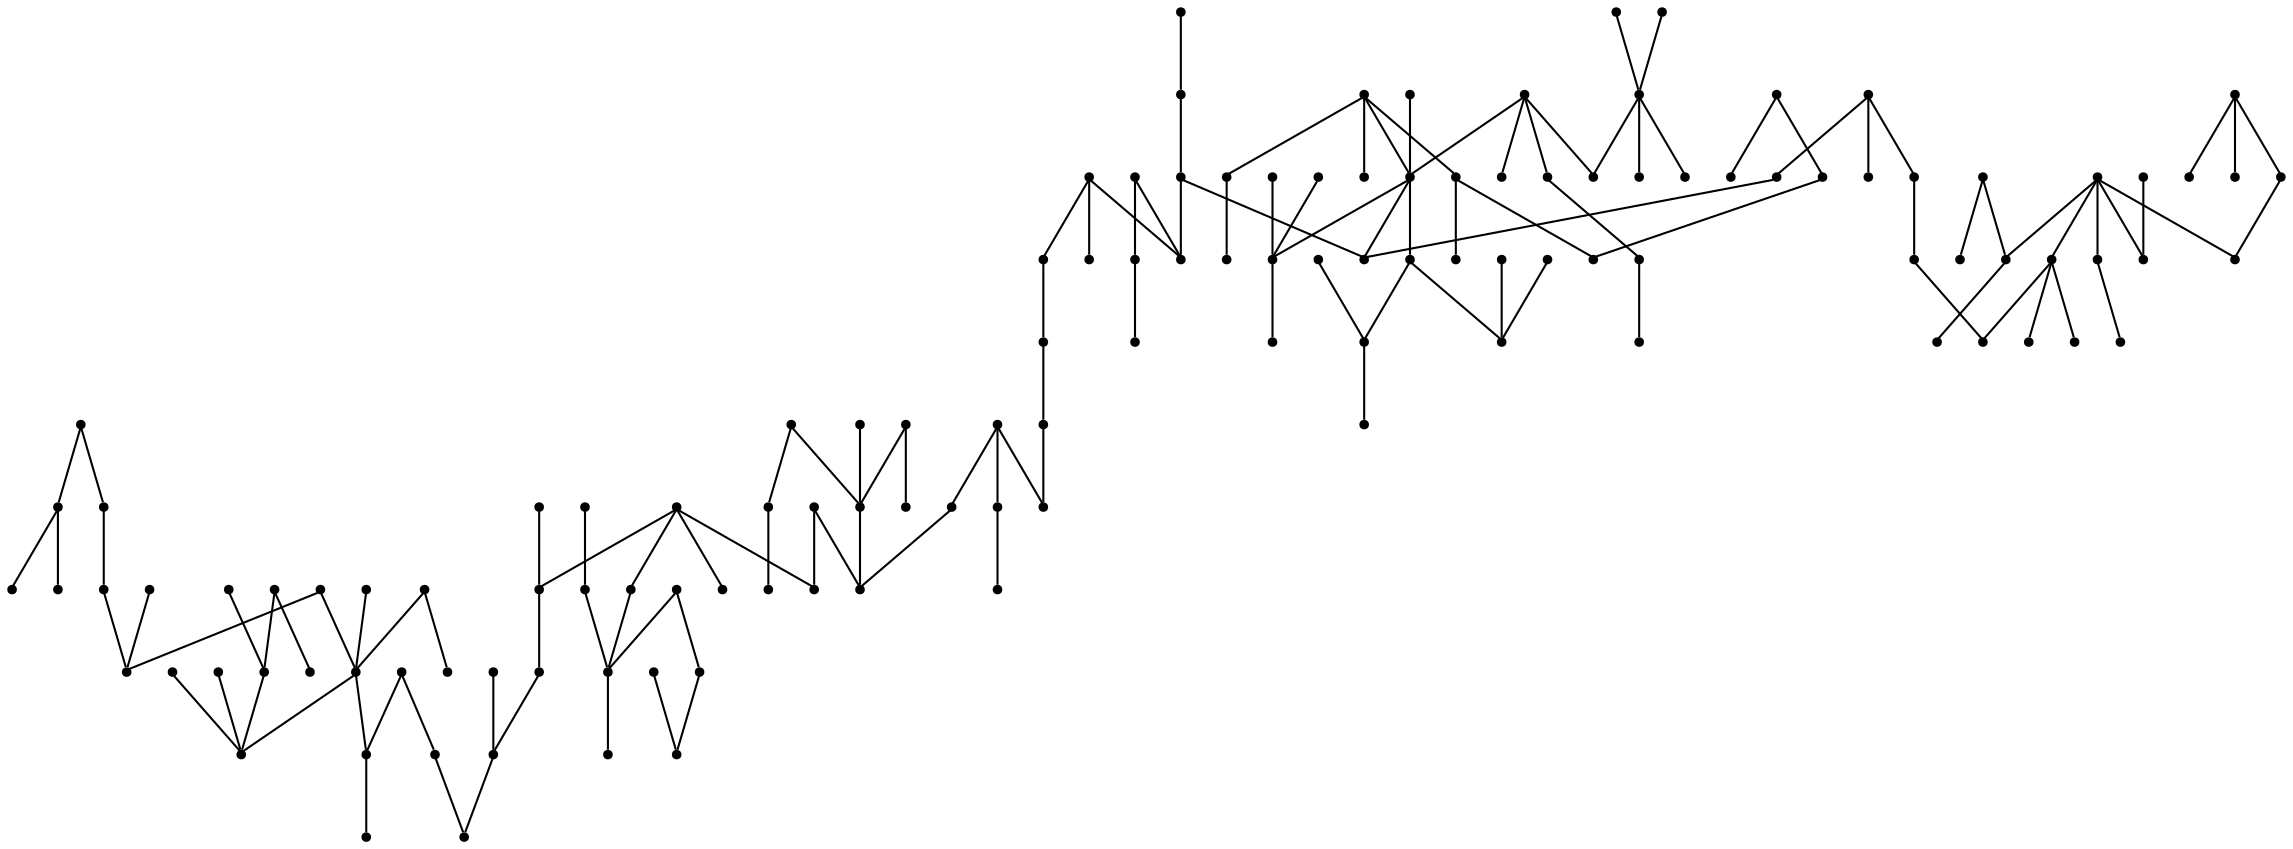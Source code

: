 graph {
  node [shape=point,comment="{\"directed\":false,\"doi\":\"10.1007/978-3-642-36763-2_37\",\"figure\":\"2 (5)\"}"]

  v0 [pos="1349.773042246562,2508.0547085949447"]
  v1 [pos="1358.8130170233344,2507.4546856883544"]
  v2 [pos="1355.432379233179,2501.041130118342"]
  v3 [pos="1323.8502700614529,2519.2191025919515"]
  v4 [pos="1318.671518147584,2524.0365819691488"]
  v5 [pos="1332.3136190999164,2517.1646791004196"]
  v6 [pos="1297.6605309119896,2536.1718481299768"]
  v7 [pos="1304.7448263393037,2582.925307437337"]
  v8 [pos="1316.428257606781,2586.421668129996"]
  v9 [pos="1292.0356464065922,2580.1915023504243"]
  v10 [pos="1304.3778421995523,2528.562316423134"]
  v11 [pos="1297.7105394996881,2585.8592897296267"]
  v12 [pos="1271.8251783191167,2572.6152911186828"]
  v13 [pos="1280.960971076899,2569.335640691566"]
  v14 [pos="1278.5926254426927,2580.5000346885736"]
  v15 [pos="1277.9880686992954,2549.011422653818"]
  v16 [pos="1250.7183731025125,2568.3021972538913"]
  v17 [pos="1254.8587787679865,2576.07833133624"]
  v18 [pos="1257.2605907089733,2584.3504572235265"]
  v19 [pos="1251.8525373319171,2559.0256243729114"]
  v20 [pos="1216.456128113353,2581.404265902192"]
  v21 [pos="1219.5333741090556,2587.0885863415588"]
  v22 [pos="1179.7630585674435,2595.2566811271945"]
  v23 [pos="1151.3549995468688,2605.433161190673"]
  v24 [pos="1119.5821133392474,2616.4098413661186"]
  v25 [pos="1102.1185228102936,2625.398993355007"]
  v26 [pos="1095.277176227924,2624.423797160066"]
  v27 [pos="1095.0894849636616,2734.866928252646"]
  v28 [pos="1090.2433283324813,2725.9446715687327"]
  v29 [pos="1081.8548967393297,2711.0379558147715"]
  v30 [pos="1074.320396774415,2698.2942730398854"]
  v31 [pos="1061.9197462868647,2679.737057601577"]
  v32 [pos="1066.4354708567066,2633.029382153135"]
  v33 [pos="1063.470903243719,2705.537025165846"]
  v34 [pos="1063.0174379680527,2695.4645762040186"]
  v35 [pos="1071.05545951445,2684.879602377088"]
  v36 [pos="1058.729949156762,2640.1179952874068"]
  v37 [pos="1049.8068519570913,2639.7931842438647"]
  v38 [pos="1052.1710620210683,2662.9926286216255"]
  v39 [pos="1041.6175957886085,2640.7014851338317"]
  v40 [pos="1041.5759219655265,2648.102700282601"]
  v41 [pos="1009.3954434997079,2636.8383448602904"]
  v42 [pos="1000.8215315817622,2636.450962542895"]
  v43 [pos="1015.1610169231055,2639.5930070384866"]
  v44 [pos="998.4615207121724,2664.121963808255"]
  v45 [pos="996.3474808350023,2655.1162787592025"]
  v46 [pos="992.5562286391746,2675.311284572895"]
  v47 [pos="990.0846369035844,2687.8257936984223"]
  v48 [pos="987.4785914174171,2699.686102350974"]
  v49 [pos="985.1727883299126,2665.19305175215"]
  v50 [pos="978.2135779960018,2671.9232790130077"]
  v51 [pos="974.5275760625151,2619.9357072123025"]
  v52 [pos="945.7860628331271,2602.374545060219"]
  v53 [pos="926.5221313349513,2587.138694231596"]
  v54 [pos="941.2202660514293,2611.567435221289"]
  v55 [pos="935.9539672970094,2618.6145885277638"]
  v56 [pos="904.8731846733364,2569.4315324405206"]
  v57 [pos="889.787324341802,2556.291819285999"]
  v58 [pos="876.8196394576672,2314.7481343120808"]
  v59 [pos="881.0143165293841,2305.179816507888"]
  v60 [pos="869.3267496916773,2330.9090734456067"]
  v61 [pos="871.820180419287,2539.4766796794984"]
  v62 [pos="862.4759549219372,2345.0364461788854"]
  v63 [pos="858.6815374242798,2526.978703614135"]
  v64 [pos="858.3646891205416,2533.408792244312"]
  v65 [pos="840.4225494918758,2505.5167566822897"]
  v66 [pos="851.126105111588,2366.1107564385634"]
  v67 [pos="861.7629826143691,2358.459510549151"]
  v68 [pos="842.9327133728757,2371.7116485127917"]
  v69 [pos="846.5561727596607,2360.435910714445"]
  v70 [pos="839.3593261979465,2416.7939969696668"]
  v71 [pos="830.3069447104856,2412.5348263164897"]
  v72 [pos="838.6838285190736,2409.513600337485"]
  v73 [pos="838.1626194218401,2382.246768804457"]
  v74 [pos="815.7005560289454,2408.4010525657923"]
  v75 [pos="846.7354656351496,2382.788544468313"]
  v76 [pos="834.4140749416517,2519.9651251375335"]
  v77 [pos="828.4139351560439,2530.5417052569965"]
  v78 [pos="832.4585228405081,2421.0821640668246"]
  v79 [pos="823.4520143705162,2539.5766411048007"]
  v80 [pos="827.4924028605935,2480.925228638668"]
  v81 [pos="814.2578782604189,2445.6238385751803"]
  v82 [pos="823.935685214897,2358.180229009755"]
  v83 [pos="818.1857156160962,2369.927858498416"]
  v84 [pos="821.5714751509203,2487.055432992936"]
  v85 [pos="818.1439781688567,2355.963272819066"]
  v86 [pos="816.1258835210115,2493.944123276602"]
  v87 [pos="814.1870009491008,2383.8303816134553"]
  v88 [pos="808.1075854634012,2370.0031475108576"]
  v89 [pos="809.6128694027868,2410.3471209245536"]
  v90 [pos="806.5481573660876,2356.003969582548"]
  v91 [pos="801.0692266777133,2359.071996839557"]
  v92 [pos="795.7570549058245,2389.6520536295743"]
  v93 [pos="784.9992915040269,2371.8573937970123"]
  v94 [pos="785.1285121676599,2390.464717125358"]
  v95 [pos="774.3582784310164,2376.012278993766"]
  v96 [pos="790.778464591064,2453.795748682392"]
  v97 [pos="779.5036276622625,2359.2272168390255"]
  v98 [pos="774.6417876762889,2346.79403765177"]
  v99 [pos="771.8898519972558,2458.4257685927996"]
  v100 [pos="746.6299799078591,2464.4392241068285"]
  v101 [pos="763.1209797550674,2463.6140972272283"]
  v102 [pos="758.8554253720324,2364.4480392955466"]
  v103 [pos="753.9435767983605,2351.941669522716"]
  v104 [pos="748.4395781919796,2353.340811533493"]
  v105 [pos="726.4653848378528,2468.9441014695285"]
  v106 [pos="746.0962368516224,2364.014618764462"]
  v107 [pos="745.5082860133004,2358.075943553332"]
  v108 [pos="699.2749649411618,2474.849201850786"]
  v109 [pos="676.2416838633352,2479.7501095931216"]
  v110 [pos="667.8689992491343,2475.32433656444"]
  v111 [pos="670.6376680815574,2487.3222511485155"]
  v112 [pos="645.6613052374332,2486.02605923161"]
  v113 [pos="631.1884000380703,2477.1121962551642"]
  v114 [pos="641.5667089652705,2497.6363371435186"]
  v115 [pos="635.3705431507839,2486.576228602934"]
  v116 [pos="627.581610180518,2494.62325051721"]
  v117 [pos="636.0043670065749,2507.425434889602"]
  v118 [pos="624.1458420579955,2487.2764672895983"]
  v119 [pos="622.2903071322489,2469.2274526852734"]
  v120 [pos="613.3422056387292,2471.5237675647522"]
  v121 [pos="603.1723294510963,2468.244117137636"]
  v122 [pos="605.5490734740764,2502.733098060112"]
  v123 [pos="591.3638767143727,2507.517256962208"]
  v124 [pos="577.9791991027881,2508.213171617753"]
  v125 [pos="580.3350744021486,2514.968325646243"]

  v0 -- v1 [id="-1",pos="1349.773042246562,2508.0547085949447 1358.8130170233344,2507.4546856883544 1358.8130170233344,2507.4546856883544 1358.8130170233344,2507.4546856883544"]
  v123 -- v125 [id="-2",pos="591.3638767143727,2507.517256962208 580.3350744021486,2514.968325646243 580.3350744021486,2514.968325646243 580.3350744021486,2514.968325646243"]
  v123 -- v124 [id="-3",pos="591.3638767143727,2507.517256962208 577.9791991027881,2508.213171617753 577.9791991027881,2508.213171617753 577.9791991027881,2508.213171617753"]
  v123 -- v122 [id="-4",pos="591.3638767143727,2507.517256962208 605.5490734740764,2502.733098060112 605.5490734740764,2502.733098060112 605.5490734740764,2502.733098060112"]
  v122 -- v116 [id="-5",pos="605.5490734740764,2502.733098060112 627.581610180518,2494.62325051721 627.581610180518,2494.62325051721 627.581610180518,2494.62325051721"]
  v120 -- v113 [id="-6",pos="613.3422056387292,2471.5237675647522 631.1884000380703,2477.1121962551642 631.1884000380703,2477.1121962551642 631.1884000380703,2477.1121962551642"]
  v120 -- v121 [id="-7",pos="613.3422056387292,2471.5237675647522 603.1723294510963,2468.244117137636 603.1723294510963,2468.244117137636 603.1723294510963,2468.244117137636"]
  v113 -- v119 [id="-8",pos="631.1884000380703,2477.1121962551642 622.2903071322489,2469.2274526852734 622.2903071322489,2469.2274526852734 622.2903071322489,2469.2274526852734"]
  v115 -- v118 [id="-9",pos="635.3705431507839,2486.576228602934 624.1458420579955,2487.2764672895983 624.1458420579955,2487.2764672895983 624.1458420579955,2487.2764672895983"]
  v117 -- v114 [id="-10",pos="636.0043670065749,2507.425434889602 641.5667089652705,2497.6363371435186 641.5667089652705,2497.6363371435186 641.5667089652705,2497.6363371435186"]
  v112 -- v116 [id="-11",pos="645.6613052374332,2486.02605923161 627.581610180518,2494.62325051721 627.581610180518,2494.62325051721 627.581610180518,2494.62325051721"]
  v112 -- v115 [id="-12",pos="645.6613052374332,2486.02605923161 635.3705431507839,2486.576228602934 635.3705431507839,2486.576228602934 635.3705431507839,2486.576228602934"]
  v112 -- v114 [id="-13",pos="645.6613052374332,2486.02605923161 641.5667089652705,2497.6363371435186 641.5667089652705,2497.6363371435186 641.5667089652705,2497.6363371435186"]
  v112 -- v109 [id="-14",pos="645.6613052374332,2486.02605923161 676.2416838633352,2479.7501095931216 676.2416838633352,2479.7501095931216 676.2416838633352,2479.7501095931216"]
  v112 -- v113 [id="-15",pos="645.6613052374332,2486.02605923161 631.1884000380703,2477.1121962551642 631.1884000380703,2477.1121962551642 631.1884000380703,2477.1121962551642"]
  v109 -- v111 [id="-16",pos="676.2416838633352,2479.7501095931216 670.6376680815574,2487.3222511485155 670.6376680815574,2487.3222511485155 670.6376680815574,2487.3222511485155"]
  v109 -- v108 [id="-17",pos="676.2416838633352,2479.7501095931216 699.2749649411618,2474.849201850786 699.2749649411618,2474.849201850786 699.2749649411618,2474.849201850786"]
  v109 -- v110 [id="-18",pos="676.2416838633352,2479.7501095931216 667.8689992491343,2475.32433656444 667.8689992491343,2475.32433656444 667.8689992491343,2475.32433656444"]
  v105 -- v108 [id="-19",pos="726.4653848378528,2468.9441014695285 699.2749649411618,2474.849201850786 699.2749649411618,2474.849201850786 699.2749649411618,2474.849201850786"]
  v107 -- v102 [id="-20",pos="745.5082860133004,2358.075943553332 758.8554253720324,2364.4480392955466 758.8554253720324,2364.4480392955466 758.8554253720324,2364.4480392955466"]
  v106 -- v102 [id="-21",pos="746.0962368516224,2364.014618764462 758.8554253720324,2364.4480392955466 758.8554253720324,2364.4480392955466 758.8554253720324,2364.4480392955466"]
  v100 -- v105 [id="-22",pos="746.6299799078591,2464.4392241068285 726.4653848378528,2468.9441014695285 726.4653848378528,2468.9441014695285 726.4653848378528,2468.9441014695285"]
  v102 -- v104 [id="-23",pos="758.8554253720324,2364.4480392955466 748.4395781919796,2353.340811533493 748.4395781919796,2353.340811533493 748.4395781919796,2353.340811533493"]
  v102 -- v95 [id="-24",pos="758.8554253720324,2364.4480392955466 774.3582784310164,2376.012278993766 774.3582784310164,2376.012278993766 774.3582784310164,2376.012278993766"]
  v102 -- v103 [id="-25",pos="758.8554253720324,2364.4480392955466 753.9435767983605,2351.941669522716 753.9435767983605,2351.941669522716 753.9435767983605,2351.941669522716"]
  v99 -- v96 [id="-26",pos="771.8898519972558,2458.4257685927996 790.778464591064,2453.795748682392 790.778464591064,2453.795748682392 790.778464591064,2453.795748682392"]
  v99 -- v101 [id="-27",pos="771.8898519972558,2458.4257685927996 763.1209797550674,2463.6140972272283 763.1209797550674,2463.6140972272283 763.1209797550674,2463.6140972272283"]
  v99 -- v100 [id="-28",pos="771.8898519972558,2458.4257685927996 746.6299799078591,2464.4392241068285 746.6299799078591,2464.4392241068285 746.6299799078591,2464.4392241068285"]
  v97 -- v98 [id="-29",pos="779.5036276622625,2359.2272168390255 774.6417876762889,2346.79403765177 774.6417876762889,2346.79403765177 774.6417876762889,2346.79403765177"]
  v93 -- v97 [id="-30",pos="784.9992915040269,2371.8573937970123 779.5036276622625,2359.2272168390255 779.5036276622625,2359.2272168390255 779.5036276622625,2359.2272168390255"]
  v96 -- v81 [id="-31",pos="790.778464591064,2453.795748682392 814.2578782604189,2445.6238385751803 814.2578782604189,2445.6238385751803 814.2578782604189,2445.6238385751803"]
  v92 -- v95 [id="-32",pos="795.7570549058245,2389.6520536295743 774.3582784310164,2376.012278993766 774.3582784310164,2376.012278993766 774.3582784310164,2376.012278993766"]
  v92 -- v94 [id="-33",pos="795.7570549058245,2389.6520536295743 785.1285121676599,2390.464717125358 785.1285121676599,2390.464717125358 785.1285121676599,2390.464717125358"]
  v92 -- v93 [id="-34",pos="795.7570549058245,2389.6520536295743 784.9992915040269,2371.8573937970123 784.9992915040269,2371.8573937970123 784.9992915040269,2371.8573937970123"]
  v92 -- v74 [id="-35",pos="795.7570549058245,2389.6520536295743 815.7005560289454,2408.4010525657923 815.7005560289454,2408.4010525657923 815.7005560289454,2408.4010525657923"]
  v91 -- v88 [id="-36",pos="801.0692266777133,2359.071996839557 808.1075854634012,2370.0031475108576 808.1075854634012,2370.0031475108576 808.1075854634012,2370.0031475108576"]
  v90 -- v88 [id="-37",pos="806.5481573660876,2356.003969582548 808.1075854634012,2370.0031475108576 808.1075854634012,2370.0031475108576 808.1075854634012,2370.0031475108576"]
  v89 -- v74 [id="-38",pos="809.6128694027868,2410.3471209245536 815.7005560289454,2408.4010525657923 815.7005560289454,2408.4010525657923 815.7005560289454,2408.4010525657923"]
  v87 -- v83 [id="-39",pos="814.1870009491008,2383.8303816134553 818.1857156160962,2369.927858498416 818.1857156160962,2369.927858498416 818.1857156160962,2369.927858498416"]
  v87 -- v88 [id="-40",pos="814.1870009491008,2383.8303816134553 808.1075854634012,2370.0031475108576 808.1075854634012,2370.0031475108576 808.1075854634012,2370.0031475108576"]
  v74 -- v87 [id="-41",pos="815.7005560289454,2408.4010525657923 814.1870009491008,2383.8303816134553 814.1870009491008,2383.8303816134553 814.1870009491008,2383.8303816134553"]
  v74 -- v81 [id="-42",pos="815.7005560289454,2408.4010525657923 814.2578782604189,2445.6238385751803 814.2578782604189,2445.6238385751803 814.2578782604189,2445.6238385751803"]
  v74 -- v71 [id="-43",pos="815.7005560289454,2408.4010525657923 830.3069447104856,2412.5348263164897 830.3069447104856,2412.5348263164897 830.3069447104856,2412.5348263164897"]
  v86 -- v84 [id="-44",pos="816.1258835210115,2493.944123276602 821.5714751509203,2487.055432992936 821.5714751509203,2487.055432992936 821.5714751509203,2487.055432992936"]
  v83 -- v85 [id="-45",pos="818.1857156160962,2369.927858498416 818.1439781688567,2355.963272819066 818.1439781688567,2355.963272819066 818.1439781688567,2355.963272819066"]
  v84 -- v80 [id="-46",pos="821.5714751509203,2487.055432992936 827.4924028605935,2480.925228638668 827.4924028605935,2480.925228638668 827.4924028605935,2480.925228638668"]
  v82 -- v83 [id="-47",pos="823.935685214897,2358.180229009755 818.1857156160962,2369.927858498416 818.1857156160962,2369.927858498416 818.1857156160962,2369.927858498416"]
  v80 -- v65 [id="-48",pos="827.4924028605935,2480.925228638668 840.4225494918758,2505.5167566822897 840.4225494918758,2505.5167566822897 840.4225494918758,2505.5167566822897"]
  v80 -- v81 [id="-49",pos="827.4924028605935,2480.925228638668 814.2578782604189,2445.6238385751803 814.2578782604189,2445.6238385751803 814.2578782604189,2445.6238385751803"]
  v77 -- v79 [id="-50",pos="828.4139351560439,2530.5417052569965 823.4520143705162,2539.5766411048007 823.4520143705162,2539.5766411048007 823.4520143705162,2539.5766411048007"]
  v71 -- v78 [id="-51",pos="830.3069447104856,2412.5348263164897 832.4585228405081,2421.0821640668246 832.4585228405081,2421.0821640668246 832.4585228405081,2421.0821640668246"]
  v76 -- v65 [id="-52",pos="834.4140749416517,2519.9651251375335 840.4225494918758,2505.5167566822897 840.4225494918758,2505.5167566822897 840.4225494918758,2505.5167566822897"]
  v76 -- v77 [id="-53",pos="834.4140749416517,2519.9651251375335 828.4139351560439,2530.5417052569965 828.4139351560439,2530.5417052569965 828.4139351560439,2530.5417052569965"]
  v73 -- v68 [id="-54",pos="838.1626194218401,2382.246768804457 842.9327133728757,2371.7116485127917 842.9327133728757,2371.7116485127917 842.9327133728757,2371.7116485127917"]
  v73 -- v75 [id="-55",pos="838.1626194218401,2382.246768804457 846.7354656351496,2382.788544468313 846.7354656351496,2382.788544468313 846.7354656351496,2382.788544468313"]
  v73 -- v74 [id="-56",pos="838.1626194218401,2382.246768804457 815.7005560289454,2408.4010525657923 815.7005560289454,2408.4010525657923 815.7005560289454,2408.4010525657923"]
  v73 -- v66 [id="-57",pos="838.1626194218401,2382.246768804457 851.126105111588,2366.1107564385634 851.126105111588,2366.1107564385634 851.126105111588,2366.1107564385634"]
  v72 -- v71 [id="-58",pos="838.6838285190736,2409.513600337485 830.3069447104856,2412.5348263164897 830.3069447104856,2412.5348263164897 830.3069447104856,2412.5348263164897"]
  v70 -- v71 [id="-59",pos="839.3593261979465,2416.7939969696668 830.3069447104856,2412.5348263164897 830.3069447104856,2412.5348263164897 830.3069447104856,2412.5348263164897"]
  v68 -- v69 [id="-60",pos="842.9327133728757,2371.7116485127917 846.5561727596607,2360.435910714445 846.5561727596607,2360.435910714445 846.5561727596607,2360.435910714445"]
  v66 -- v67 [id="-61",pos="851.126105111588,2366.1107564385634 861.7629826143691,2358.459510549151 861.7629826143691,2358.459510549151 861.7629826143691,2358.459510549151"]
  v66 -- v62 [id="-62",pos="851.126105111588,2366.1107564385634 862.4759549219372,2345.0364461788854 862.4759549219372,2345.0364461788854 862.4759549219372,2345.0364461788854"]
  v63 -- v65 [id="-63",pos="858.6815374242798,2526.978703614135 840.4225494918758,2505.5167566822897 840.4225494918758,2505.5167566822897 840.4225494918758,2505.5167566822897"]
  v63 -- v61 [id="-64",pos="858.6815374242798,2526.978703614135 871.820180419287,2539.4766796794984 871.820180419287,2539.4766796794984 871.820180419287,2539.4766796794984"]
  v63 -- v64 [id="-65",pos="858.6815374242798,2526.978703614135 858.3646891205416,2533.408792244312 858.3646891205416,2533.408792244312 858.3646891205416,2533.408792244312"]
  v60 -- v62 [id="-66",pos="869.3267496916773,2330.9090734456067 862.4759549219372,2345.0364461788854 862.4759549219372,2345.0364461788854 862.4759549219372,2345.0364461788854"]
  v61 -- v57 [id="-67",pos="871.820180419287,2539.4766796794984 889.787324341802,2556.291819285999 889.787324341802,2556.291819285999 889.787324341802,2556.291819285999"]
  v58 -- v60 [id="-68",pos="876.8196394576672,2314.7481343120808 869.3267496916773,2330.9090734456067 869.3267496916773,2330.9090734456067 869.3267496916773,2330.9090734456067"]
  v58 -- v59 [id="-69",pos="876.8196394576672,2314.7481343120808 881.0143165293841,2305.179816507888 881.0143165293841,2305.179816507888 881.0143165293841,2305.179816507888"]
  v57 -- v56 [id="-70",pos="889.787324341802,2556.291819285999 904.8731846733364,2569.4315324405206 904.8731846733364,2569.4315324405206 904.8731846733364,2569.4315324405206"]
  v56 -- v53 [id="-71",pos="904.8731846733364,2569.4315324405206 926.5221313349513,2587.138694231596 926.5221313349513,2587.138694231596 926.5221313349513,2587.138694231596"]
  v54 -- v55 [id="-72",pos="941.2202660514293,2611.567435221289 935.9539672970094,2618.6145885277638 935.9539672970094,2618.6145885277638 935.9539672970094,2618.6145885277638"]
  v52 -- v51 [id="-73",pos="945.7860628331271,2602.374545060219 974.5275760625151,2619.9357072123025 974.5275760625151,2619.9357072123025 974.5275760625151,2619.9357072123025"]
  v52 -- v54 [id="-74",pos="945.7860628331271,2602.374545060219 941.2202660514293,2611.567435221289 941.2202660514293,2611.567435221289 941.2202660514293,2611.567435221289"]
  v52 -- v53 [id="-75",pos="945.7860628331271,2602.374545060219 926.5221313349513,2587.138694231596 926.5221313349513,2587.138694231596 926.5221313349513,2587.138694231596"]
  v51 -- v42 [id="-76",pos="974.5275760625151,2619.9357072123025 1000.8215315817622,2636.450962542895 1000.8215315817622,2636.450962542895 1000.8215315817622,2636.450962542895"]
  v49 -- v50 [id="-77",pos="985.1727883299126,2665.19305175215 978.2135779960018,2671.9232790130077 978.2135779960018,2671.9232790130077 978.2135779960018,2671.9232790130077"]
  v49 -- v45 [id="-78",pos="985.1727883299126,2665.19305175215 996.3474808350023,2655.1162787592025 996.3474808350023,2655.1162787592025 996.3474808350023,2655.1162787592025"]
  v47 -- v48 [id="-79",pos="990.0846369035844,2687.8257936984223 987.4785914174171,2699.686102350974 987.4785914174171,2699.686102350974 987.4785914174171,2699.686102350974"]
  v46 -- v47 [id="-80",pos="992.5562286391746,2675.311284572895 990.0846369035844,2687.8257936984223 990.0846369035844,2687.8257936984223 990.0846369035844,2687.8257936984223"]
  v46 -- v45 [id="-81",pos="992.5562286391746,2675.311284572895 996.3474808350023,2655.1162787592025 996.3474808350023,2655.1162787592025 996.3474808350023,2655.1162787592025"]
  v45 -- v42 [id="-82",pos="996.3474808350023,2655.1162787592025 1000.8215315817622,2636.450962542895 1000.8215315817622,2636.450962542895 1000.8215315817622,2636.450962542895"]
  v44 -- v45 [id="-83",pos="998.4615207121724,2664.121963808255 996.3474808350023,2655.1162787592025 996.3474808350023,2655.1162787592025 996.3474808350023,2655.1162787592025"]
  v41 -- v43 [id="-84",pos="1009.3954434997079,2636.8383448602904 1015.1610169231055,2639.5930070384866 1015.1610169231055,2639.5930070384866 1015.1610169231055,2639.5930070384866"]
  v41 -- v42 [id="-85",pos="1009.3954434997079,2636.8383448602904 1000.8215315817622,2636.450962542895 1000.8215315817622,2636.450962542895 1000.8215315817622,2636.450962542895"]
  v39 -- v43 [id="-86",pos="1041.6175957886085,2640.7014851338317 1015.1610169231055,2639.5930070384866 1015.1610169231055,2639.5930070384866 1015.1610169231055,2639.5930070384866"]
  v39 -- v37 [id="-89",pos="1041.6175957886085,2640.7014851338317 1049.8068519570913,2639.7931842438647 1049.8068519570913,2639.7931842438647 1049.8068519570913,2639.7931842438647"]
  v37 -- v32 [id="-90",pos="1049.8068519570913,2639.7931842438647 1066.4354708567066,2633.029382153135 1066.4354708567066,2633.029382153135 1066.4354708567066,2633.029382153135"]
  v39 -- v38 [id="-91",pos="1041.6175957886085,2640.7014851338317 1052.1710620210683,2662.9926286216255 1052.1710620210683,2662.9926286216255 1052.1710620210683,2662.9926286216255"]
  v39 -- v40 [id="-92",pos="1041.6175957886085,2640.7014851338317 1041.5759219655265,2648.102700282601 1041.5759219655265,2648.102700282601 1041.5759219655265,2648.102700282601"]
  v38 -- v31 [id="-94",pos="1052.1710620210683,2662.9926286216255 1061.9197462868647,2679.737057601577 1061.9197462868647,2679.737057601577 1061.9197462868647,2679.737057601577"]
  v36 -- v37 [id="-95",pos="1058.729949156762,2640.1179952874068 1049.8068519570913,2639.7931842438647 1049.8068519570913,2639.7931842438647 1049.8068519570913,2639.7931842438647"]
  v31 -- v35 [id="-96",pos="1061.9197462868647,2679.737057601577 1071.05545951445,2684.879602377088 1071.05545951445,2684.879602377088 1071.05545951445,2684.879602377088"]
  v34 -- v31 [id="-97",pos="1063.0174379680527,2695.4645762040186 1061.9197462868647,2679.737057601577 1061.9197462868647,2679.737057601577 1061.9197462868647,2679.737057601577"]
  v33 -- v34 [id="-98",pos="1063.470903243719,2705.537025165846 1063.0174379680527,2695.4645762040186 1063.0174379680527,2695.4645762040186 1063.0174379680527,2695.4645762040186"]
  v32 -- v26 [id="-99",pos="1066.4354708567066,2633.029382153135 1095.277176227924,2624.423797160066 1095.277176227924,2624.423797160066 1095.277176227924,2624.423797160066"]
  v30 -- v29 [id="-100",pos="1074.320396774415,2698.2942730398854 1081.8548967393297,2711.0379558147715 1081.8548967393297,2711.0379558147715 1081.8548967393297,2711.0379558147715"]
  v30 -- v31 [id="-101",pos="1074.320396774415,2698.2942730398854 1061.9197462868647,2679.737057601577 1061.9197462868647,2679.737057601577 1061.9197462868647,2679.737057601577"]
  v29 -- v28 [id="-102",pos="1081.8548967393297,2711.0379558147715 1090.2433283324813,2725.9446715687327 1090.2433283324813,2725.9446715687327 1090.2433283324813,2725.9446715687327"]
  v27 -- v28 [id="-103",pos="1095.0894849636616,2734.866928252646 1090.2433283324813,2725.9446715687327 1090.2433283324813,2725.9446715687327 1090.2433283324813,2725.9446715687327"]
  v26 -- v24 [id="-104",pos="1095.277176227924,2624.423797160066 1119.5821133392474,2616.4098413661186 1119.5821133392474,2616.4098413661186 1119.5821133392474,2616.4098413661186"]
  v25 -- v26 [id="-105",pos="1102.1185228102936,2625.398993355007 1095.277176227924,2624.423797160066 1095.277176227924,2624.423797160066 1095.277176227924,2624.423797160066"]
  v23 -- v24 [id="-106",pos="1151.3549995468688,2605.433161190673 1119.5821133392474,2616.4098413661186 1119.5821133392474,2616.4098413661186 1119.5821133392474,2616.4098413661186"]
  v22 -- v20 [id="-107",pos="1179.7630585674435,2595.2566811271945 1216.456128113353,2581.404265902192 1216.456128113353,2581.404265902192 1216.456128113353,2581.404265902192"]
  v22 -- v23 [id="-108",pos="1179.7630585674435,2595.2566811271945 1151.3549995468688,2605.433161190673 1151.3549995468688,2605.433161190673 1151.3549995468688,2605.433161190673"]
  v20 -- v21 [id="-109",pos="1216.456128113353,2581.404265902192 1219.5333741090556,2587.0885863415588 1219.5333741090556,2587.0885863415588 1219.5333741090556,2587.0885863415588"]
  v16 -- v12 [id="-110",pos="1250.7183731025125,2568.3021972538913 1271.8251783191167,2572.6152911186828 1271.8251783191167,2572.6152911186828 1271.8251783191167,2572.6152911186828"]
  v16 -- v20 [id="-111",pos="1250.7183731025125,2568.3021972538913 1216.456128113353,2581.404265902192 1216.456128113353,2581.404265902192 1216.456128113353,2581.404265902192"]
  v19 -- v16 [id="-112",pos="1251.8525373319171,2559.0256243729114 1250.7183731025125,2568.3021972538913 1250.7183731025125,2568.3021972538913 1250.7183731025125,2568.3021972538913"]
  v17 -- v16 [id="-113",pos="1254.8587787679865,2576.07833133624 1250.7183731025125,2568.3021972538913 1250.7183731025125,2568.3021972538913 1250.7183731025125,2568.3021972538913"]
  v17 -- v18 [id="-114",pos="1254.8587787679865,2576.07833133624 1257.2605907089733,2584.3504572235265 1257.2605907089733,2584.3504572235265 1257.2605907089733,2584.3504572235265"]
  v15 -- v16 [id="-115",pos="1277.9880686992954,2549.011422653818 1250.7183731025125,2568.3021972538913 1250.7183731025125,2568.3021972538913 1250.7183731025125,2568.3021972538913"]
  v15 -- v6 [id="-116",pos="1277.9880686992954,2549.011422653818 1297.6605309119896,2536.1718481299768 1297.6605309119896,2536.1718481299768 1297.6605309119896,2536.1718481299768"]
  v14 -- v12 [id="-117",pos="1278.5926254426927,2580.5000346885736 1271.8251783191167,2572.6152911186828 1271.8251783191167,2572.6152911186828 1271.8251783191167,2572.6152911186828"]
  v13 -- v12 [id="-118",pos="1280.960971076899,2569.335640691566 1271.8251783191167,2572.6152911186828 1271.8251783191167,2572.6152911186828 1271.8251783191167,2572.6152911186828"]
  v9 -- v12 [id="-119",pos="1292.0356464065922,2580.1915023504243 1271.8251783191167,2572.6152911186828 1271.8251783191167,2572.6152911186828 1271.8251783191167,2572.6152911186828"]
  v11 -- v9 [id="-120",pos="1297.7105394996881,2585.8592897296267 1292.0356464065922,2580.1915023504243 1292.0356464065922,2580.1915023504243 1292.0356464065922,2580.1915023504243"]
  v10 -- v6 [id="-121",pos="1304.3778421995523,2528.562316423134 1297.6605309119896,2536.1718481299768 1297.6605309119896,2536.1718481299768 1297.6605309119896,2536.1718481299768"]
  v7 -- v9 [id="-122",pos="1304.7448263393037,2582.925307437337 1292.0356464065922,2580.1915023504243 1292.0356464065922,2580.1915023504243 1292.0356464065922,2580.1915023504243"]
  v7 -- v8 [id="-123",pos="1304.7448263393037,2582.925307437337 1316.428257606781,2586.421668129996 1316.428257606781,2586.421668129996 1316.428257606781,2586.421668129996"]
  v4 -- v6 [id="-124",pos="1318.671518147584,2524.0365819691488 1297.6605309119896,2536.1718481299768 1297.6605309119896,2536.1718481299768 1297.6605309119896,2536.1718481299768"]
  v3 -- v4 [id="-125",pos="1323.8502700614529,2519.2191025919515 1318.671518147584,2524.0365819691488 1318.671518147584,2524.0365819691488 1318.671518147584,2524.0365819691488"]
  v5 -- v0 [id="-126",pos="1332.3136190999164,2517.1646791004196 1349.773042246562,2508.0547085949447 1349.773042246562,2508.0547085949447 1349.773042246562,2508.0547085949447"]
  v5 -- v3 [id="-127",pos="1332.3136190999164,2517.1646791004196 1323.8502700614529,2519.2191025919515 1323.8502700614529,2519.2191025919515 1323.8502700614529,2519.2191025919515"]
  v0 -- v2 [id="-129",pos="1349.773042246562,2508.0547085949447 1355.432379233179,2501.041130118342 1355.432379233179,2501.041130118342 1355.432379233179,2501.041130118342"]
}